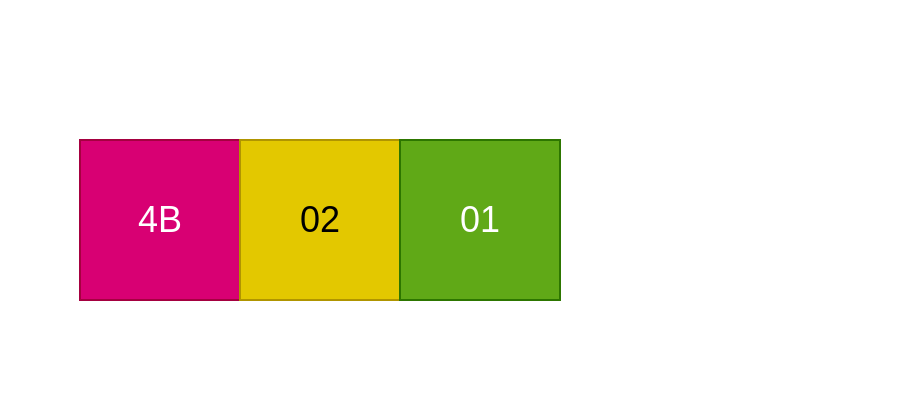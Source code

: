 <mxfile>
    <diagram name="EXIT-IR to RUN-TEST-IDLE Command" id="nXBvxHpEUvH6NNFwJLne">
        <mxGraphModel dx="880" dy="553" grid="1" gridSize="10" guides="1" tooltips="1" connect="1" arrows="1" fold="1" page="1" pageScale="1" pageWidth="850" pageHeight="1100" math="0" shadow="0">
            <root>
                <mxCell id="MckouswNsiALWjevBBz5-0"/>
                <mxCell id="MckouswNsiALWjevBBz5-1" parent="MckouswNsiALWjevBBz5-0"/>
                <mxCell id="MckouswNsiALWjevBBz5-2" value="&lt;font style=&quot;font-size: 18px&quot;&gt;4B&lt;/font&gt;" style="rounded=0;whiteSpace=wrap;html=1;fillColor=#d80073;fontColor=#ffffff;strokeColor=#A50040;" vertex="1" parent="MckouswNsiALWjevBBz5-1">
                    <mxGeometry x="40" y="70" width="80" height="80" as="geometry"/>
                </mxCell>
                <mxCell id="MckouswNsiALWjevBBz5-3" value="&lt;font style=&quot;font-size: 18px&quot;&gt;02&lt;/font&gt;" style="rounded=0;whiteSpace=wrap;html=1;fillColor=#e3c800;fontColor=#000000;strokeColor=#B09500;" vertex="1" parent="MckouswNsiALWjevBBz5-1">
                    <mxGeometry x="120" y="70" width="80" height="80" as="geometry"/>
                </mxCell>
                <mxCell id="MckouswNsiALWjevBBz5-4" value="&lt;font style=&quot;font-size: 18px&quot;&gt;Cmd&lt;/font&gt;" style="text;html=1;strokeColor=none;fillColor=none;align=center;verticalAlign=middle;whiteSpace=wrap;rounded=0;fontColor=#FFFFFF;" vertex="1" parent="MckouswNsiALWjevBBz5-1">
                    <mxGeometry x="40" y="155" width="80" height="40" as="geometry"/>
                </mxCell>
                <mxCell id="MckouswNsiALWjevBBz5-5" value="&lt;font style=&quot;font-size: 18px&quot;&gt;Length&lt;br&gt;(bits)&lt;/font&gt;" style="text;html=1;strokeColor=none;fillColor=none;align=center;verticalAlign=middle;whiteSpace=wrap;rounded=0;fontColor=#FFFFFF;" vertex="1" parent="MckouswNsiALWjevBBz5-1">
                    <mxGeometry x="90" y="160" width="140" height="30" as="geometry"/>
                </mxCell>
                <mxCell id="MckouswNsiALWjevBBz5-6" value="&lt;font style=&quot;font-size: 18px&quot;&gt;01&lt;/font&gt;" style="rounded=0;whiteSpace=wrap;html=1;fillColor=#60a917;fontColor=#ffffff;strokeColor=#2D7600;" vertex="1" parent="MckouswNsiALWjevBBz5-1">
                    <mxGeometry x="200" y="70" width="80" height="80" as="geometry"/>
                </mxCell>
                <mxCell id="MckouswNsiALWjevBBz5-7" value="&lt;b&gt;&lt;font style=&quot;font-size: 22px&quot;&gt;Clock Data to TMS Pin (LSB first, No Read)&lt;/font&gt;&lt;/b&gt;" style="text;html=1;strokeColor=none;fillColor=none;align=left;verticalAlign=middle;whiteSpace=wrap;rounded=0;fontSize=18;fontColor=#FFFFFF;" vertex="1" parent="MckouswNsiALWjevBBz5-1">
                    <mxGeometry width="450" height="70" as="geometry"/>
                </mxCell>
                <mxCell id="MckouswNsiALWjevBBz5-8" value="&lt;span style=&quot;font-size: 18px&quot;&gt;Data&lt;br&gt;(to TMS)&lt;br&gt;&lt;/span&gt;" style="text;html=1;strokeColor=none;fillColor=none;align=center;verticalAlign=middle;whiteSpace=wrap;rounded=0;fontColor=#FFFFFF;" vertex="1" parent="MckouswNsiALWjevBBz5-1">
                    <mxGeometry x="200" y="160" width="80" height="30" as="geometry"/>
                </mxCell>
            </root>
        </mxGraphModel>
    </diagram>
    <diagram id="aVZfZbSF4y_E_lTRmamO" name="JTAG Daisy Chain">
        <mxGraphModel dx="748" dy="470" grid="1" gridSize="10" guides="1" tooltips="1" connect="1" arrows="1" fold="1" page="1" pageScale="1" pageWidth="850" pageHeight="1100" math="0" shadow="0">
            <root>
                <mxCell id="0"/>
                <mxCell id="1" parent="0"/>
                <mxCell id="MK5vr49ICCGfiTwoqeV6-1" value="&lt;span style=&quot;font-size: 22px;&quot;&gt;&lt;b&gt;Time T0&lt;/b&gt;&lt;/span&gt;" style="text;html=1;strokeColor=none;fillColor=none;align=left;verticalAlign=middle;whiteSpace=wrap;rounded=0;fontSize=18;fontColor=#FFFFFF;" parent="1" vertex="1">
                    <mxGeometry x="95" y="20" width="450" height="70" as="geometry"/>
                </mxCell>
                <mxCell id="NQSN5txB_GqRC8pSG8kW-1" value="&lt;font style=&quot;font-size: 18px&quot;&gt;0&lt;/font&gt;" style="rounded=0;whiteSpace=wrap;html=1;fillColor=#d80073;fontColor=#ffffff;strokeColor=#A50040;" parent="1" vertex="1">
                    <mxGeometry x="200" y="80" width="80" height="80" as="geometry"/>
                </mxCell>
                <mxCell id="NQSN5txB_GqRC8pSG8kW-2" value="&lt;font style=&quot;font-size: 18px&quot;&gt;0&lt;/font&gt;" style="rounded=0;whiteSpace=wrap;html=1;fillColor=#d80073;fontColor=#ffffff;strokeColor=#A50040;" parent="1" vertex="1">
                    <mxGeometry x="280" y="80" width="80" height="80" as="geometry"/>
                </mxCell>
                <mxCell id="NQSN5txB_GqRC8pSG8kW-3" value="&lt;font style=&quot;font-size: 18px&quot;&gt;0&lt;/font&gt;" style="rounded=0;whiteSpace=wrap;html=1;fillColor=#d80073;fontColor=#ffffff;strokeColor=#A50040;" parent="1" vertex="1">
                    <mxGeometry x="360" y="80" width="80" height="80" as="geometry"/>
                </mxCell>
                <mxCell id="NQSN5txB_GqRC8pSG8kW-4" value="&lt;font style=&quot;font-size: 18px&quot;&gt;0&lt;/font&gt;" style="rounded=0;whiteSpace=wrap;html=1;fillColor=#d80073;fontColor=#ffffff;strokeColor=#A50040;" parent="1" vertex="1">
                    <mxGeometry x="440" y="80" width="80" height="80" as="geometry"/>
                </mxCell>
                <mxCell id="MK5vr49ICCGfiTwoqeV6-5" style="edgeStyle=none;html=1;exitX=1;exitY=0.5;exitDx=0;exitDy=0;entryX=0;entryY=0.5;entryDx=0;entryDy=0;fontColor=#FFFFFF;strokeColor=#FFFFFF;" parent="1" source="NQSN5txB_GqRC8pSG8kW-5" target="NQSN5txB_GqRC8pSG8kW-6" edge="1">
                    <mxGeometry relative="1" as="geometry"/>
                </mxCell>
                <mxCell id="NQSN5txB_GqRC8pSG8kW-5" value="&lt;font style=&quot;font-size: 18px&quot;&gt;1&lt;/font&gt;" style="rounded=0;whiteSpace=wrap;html=1;fillColor=#d80073;fontColor=#ffffff;strokeColor=#A50040;" parent="1" vertex="1">
                    <mxGeometry x="520" y="80" width="80" height="80" as="geometry"/>
                </mxCell>
                <mxCell id="NQSN5txB_GqRC8pSG8kW-6" value="&lt;font style=&quot;font-size: 18px&quot;&gt;0&lt;/font&gt;" style="rounded=0;whiteSpace=wrap;html=1;fillColor=#60a917;fontColor=#ffffff;strokeColor=#2D7600;" parent="1" vertex="1">
                    <mxGeometry x="680" y="80" width="80" height="80" as="geometry"/>
                </mxCell>
                <mxCell id="NQSN5txB_GqRC8pSG8kW-7" value="&lt;font style=&quot;font-size: 18px&quot;&gt;0&lt;/font&gt;" style="rounded=0;whiteSpace=wrap;html=1;fillColor=#60a917;fontColor=#ffffff;strokeColor=#2D7600;" parent="1" vertex="1">
                    <mxGeometry x="760" y="80" width="80" height="80" as="geometry"/>
                </mxCell>
                <mxCell id="NQSN5txB_GqRC8pSG8kW-8" value="&lt;font style=&quot;font-size: 18px&quot;&gt;0&lt;/font&gt;" style="rounded=0;whiteSpace=wrap;html=1;fillColor=#60a917;fontColor=#ffffff;strokeColor=#2D7600;" parent="1" vertex="1">
                    <mxGeometry x="840" y="80" width="80" height="80" as="geometry"/>
                </mxCell>
                <mxCell id="NQSN5txB_GqRC8pSG8kW-10" value="&lt;font style=&quot;font-size: 18px&quot;&gt;0&lt;/font&gt;" style="rounded=0;whiteSpace=wrap;html=1;fillColor=#60a917;fontColor=#ffffff;strokeColor=#2D7600;" parent="1" vertex="1">
                    <mxGeometry x="920" y="80" width="80" height="80" as="geometry"/>
                </mxCell>
                <mxCell id="NQSN5txB_GqRC8pSG8kW-11" value="&lt;font style=&quot;font-size: 18px&quot;&gt;1&lt;/font&gt;" style="rounded=0;whiteSpace=wrap;html=1;fillColor=#60a917;fontColor=#ffffff;strokeColor=#2D7600;" parent="1" vertex="1">
                    <mxGeometry x="1000" y="80" width="80" height="80" as="geometry"/>
                </mxCell>
                <mxCell id="FJ9I6y6eGZePLmKggvOR-1" value="&lt;font style=&quot;font-size: 18px&quot;&gt;Debug Transport Module (DTM) TAP IR&lt;/font&gt;" style="text;html=1;strokeColor=none;fillColor=none;align=left;verticalAlign=middle;whiteSpace=wrap;rounded=0;fontColor=#FFFFFF;" parent="1" vertex="1">
                    <mxGeometry x="690" y="50" width="320" height="30" as="geometry"/>
                </mxCell>
                <mxCell id="FJ9I6y6eGZePLmKggvOR-2" value="&lt;font style=&quot;font-size: 18px&quot;&gt;Boundary Scan TAP IR&lt;/font&gt;" style="text;html=1;strokeColor=none;fillColor=none;align=left;verticalAlign=middle;whiteSpace=wrap;rounded=0;fontColor=#FFFFFF;" parent="1" vertex="1">
                    <mxGeometry x="210" y="50" width="320" height="30" as="geometry"/>
                </mxCell>
                <mxCell id="MK5vr49ICCGfiTwoqeV6-3" style="edgeStyle=none;html=1;fontColor=#FFFFFF;strokeColor=#FFFFFF;" parent="1" source="MK5vr49ICCGfiTwoqeV6-2" target="NQSN5txB_GqRC8pSG8kW-1" edge="1">
                    <mxGeometry relative="1" as="geometry"/>
                </mxCell>
                <mxCell id="MK5vr49ICCGfiTwoqeV6-2" value="&lt;font style=&quot;font-size: 18px&quot;&gt;1&lt;/font&gt;" style="text;html=1;strokeColor=none;fillColor=none;align=center;verticalAlign=middle;whiteSpace=wrap;rounded=0;fontColor=#FFFFFF;" parent="1" vertex="1">
                    <mxGeometry x="110" y="102.5" width="50" height="35" as="geometry"/>
                </mxCell>
                <mxCell id="MK5vr49ICCGfiTwoqeV6-6" style="edgeStyle=none;html=1;exitX=1;exitY=0.5;exitDx=0;exitDy=0;fontColor=#FFFFFF;strokeColor=#FFFFFF;" parent="1" edge="1">
                    <mxGeometry relative="1" as="geometry">
                        <mxPoint x="1080" y="119.17" as="sourcePoint"/>
                        <mxPoint x="1120" y="119" as="targetPoint"/>
                    </mxGeometry>
                </mxCell>
                <mxCell id="MK5vr49ICCGfiTwoqeV6-7" value="&lt;font style=&quot;font-size: 18px&quot;&gt;1&lt;/font&gt;" style="rounded=0;whiteSpace=wrap;html=1;fillColor=#d80073;fontColor=#ffffff;strokeColor=#A50040;" parent="1" vertex="1">
                    <mxGeometry x="200" y="220" width="80" height="80" as="geometry"/>
                </mxCell>
                <mxCell id="MK5vr49ICCGfiTwoqeV6-8" value="&lt;font style=&quot;font-size: 18px&quot;&gt;0&lt;/font&gt;" style="rounded=0;whiteSpace=wrap;html=1;fillColor=#d80073;fontColor=#ffffff;strokeColor=#A50040;" parent="1" vertex="1">
                    <mxGeometry x="280" y="220" width="80" height="80" as="geometry"/>
                </mxCell>
                <mxCell id="MK5vr49ICCGfiTwoqeV6-9" value="&lt;font style=&quot;font-size: 18px&quot;&gt;0&lt;/font&gt;" style="rounded=0;whiteSpace=wrap;html=1;fillColor=#d80073;fontColor=#ffffff;strokeColor=#A50040;" parent="1" vertex="1">
                    <mxGeometry x="360" y="220" width="80" height="80" as="geometry"/>
                </mxCell>
                <mxCell id="MK5vr49ICCGfiTwoqeV6-10" value="&lt;font style=&quot;font-size: 18px&quot;&gt;0&lt;/font&gt;" style="rounded=0;whiteSpace=wrap;html=1;fillColor=#d80073;fontColor=#ffffff;strokeColor=#A50040;" parent="1" vertex="1">
                    <mxGeometry x="440" y="220" width="80" height="80" as="geometry"/>
                </mxCell>
                <mxCell id="MK5vr49ICCGfiTwoqeV6-11" style="edgeStyle=none;html=1;exitX=1;exitY=0.5;exitDx=0;exitDy=0;entryX=0;entryY=0.5;entryDx=0;entryDy=0;fontColor=#FFFFFF;strokeColor=#FFFFFF;" parent="1" source="MK5vr49ICCGfiTwoqeV6-12" target="MK5vr49ICCGfiTwoqeV6-13" edge="1">
                    <mxGeometry relative="1" as="geometry"/>
                </mxCell>
                <mxCell id="MK5vr49ICCGfiTwoqeV6-12" value="&lt;font style=&quot;font-size: 18px&quot;&gt;0&lt;/font&gt;" style="rounded=0;whiteSpace=wrap;html=1;fillColor=#d80073;fontColor=#ffffff;strokeColor=#A50040;" parent="1" vertex="1">
                    <mxGeometry x="520" y="220" width="80" height="80" as="geometry"/>
                </mxCell>
                <mxCell id="MK5vr49ICCGfiTwoqeV6-13" value="&lt;font style=&quot;font-size: 18px&quot;&gt;1&lt;/font&gt;" style="rounded=0;whiteSpace=wrap;html=1;fillColor=#60a917;fontColor=#ffffff;strokeColor=#2D7600;" parent="1" vertex="1">
                    <mxGeometry x="680" y="220" width="80" height="80" as="geometry"/>
                </mxCell>
                <mxCell id="MK5vr49ICCGfiTwoqeV6-14" value="&lt;font style=&quot;font-size: 18px&quot;&gt;0&lt;/font&gt;" style="rounded=0;whiteSpace=wrap;html=1;fillColor=#60a917;fontColor=#ffffff;strokeColor=#2D7600;" parent="1" vertex="1">
                    <mxGeometry x="760" y="220" width="80" height="80" as="geometry"/>
                </mxCell>
                <mxCell id="MK5vr49ICCGfiTwoqeV6-15" value="&lt;font style=&quot;font-size: 18px&quot;&gt;0&lt;/font&gt;" style="rounded=0;whiteSpace=wrap;html=1;fillColor=#60a917;fontColor=#ffffff;strokeColor=#2D7600;" parent="1" vertex="1">
                    <mxGeometry x="840" y="220" width="80" height="80" as="geometry"/>
                </mxCell>
                <mxCell id="MK5vr49ICCGfiTwoqeV6-16" value="&lt;font style=&quot;font-size: 18px&quot;&gt;0&lt;/font&gt;" style="rounded=0;whiteSpace=wrap;html=1;fillColor=#60a917;fontColor=#ffffff;strokeColor=#2D7600;" parent="1" vertex="1">
                    <mxGeometry x="920" y="220" width="80" height="80" as="geometry"/>
                </mxCell>
                <mxCell id="MK5vr49ICCGfiTwoqeV6-17" value="&lt;font style=&quot;font-size: 18px&quot;&gt;0&lt;/font&gt;" style="rounded=0;whiteSpace=wrap;html=1;fillColor=#60a917;fontColor=#ffffff;strokeColor=#2D7600;" parent="1" vertex="1">
                    <mxGeometry x="1000" y="220" width="80" height="80" as="geometry"/>
                </mxCell>
                <mxCell id="MK5vr49ICCGfiTwoqeV6-20" value="&lt;span style=&quot;font-size: 22px;&quot;&gt;&lt;b&gt;Time T1&lt;/b&gt;&lt;/span&gt;" style="text;html=1;strokeColor=none;fillColor=none;align=left;verticalAlign=middle;whiteSpace=wrap;rounded=0;fontSize=18;fontColor=#FFFFFF;" parent="1" vertex="1">
                    <mxGeometry x="95" y="160" width="450" height="70" as="geometry"/>
                </mxCell>
                <mxCell id="MK5vr49ICCGfiTwoqeV6-21" style="edgeStyle=none;html=1;fontColor=#FFFFFF;strokeColor=#FFFFFF;" parent="1" target="MK5vr49ICCGfiTwoqeV6-7" edge="1">
                    <mxGeometry relative="1" as="geometry">
                        <mxPoint x="160" y="260" as="sourcePoint"/>
                    </mxGeometry>
                </mxCell>
                <mxCell id="MK5vr49ICCGfiTwoqeV6-23" style="edgeStyle=none;html=1;exitX=1;exitY=0.5;exitDx=0;exitDy=0;fontColor=#FFFFFF;strokeColor=#FFFFFF;" parent="1" edge="1">
                    <mxGeometry relative="1" as="geometry">
                        <mxPoint x="1080" y="259.17" as="sourcePoint"/>
                        <mxPoint x="1120" y="259" as="targetPoint"/>
                    </mxGeometry>
                </mxCell>
                <mxCell id="MK5vr49ICCGfiTwoqeV6-24" value="&lt;font style=&quot;font-size: 18px&quot;&gt;1&lt;/font&gt;" style="text;html=1;strokeColor=none;fillColor=none;align=center;verticalAlign=middle;whiteSpace=wrap;rounded=0;fontColor=#FFFFFF;" parent="1" vertex="1">
                    <mxGeometry x="1120" y="242.5" width="50" height="35" as="geometry"/>
                </mxCell>
            </root>
        </mxGraphModel>
    </diagram>
    <diagram name="RUN-TEST-IDLE to SHIFT-IR TMS Command" id="Je0R1iopkX4cWwfn8G1H">
        <mxGraphModel dx="748" dy="470" grid="1" gridSize="10" guides="1" tooltips="1" connect="1" arrows="1" fold="1" page="1" pageScale="1" pageWidth="850" pageHeight="1100" math="0" shadow="0">
            <root>
                <mxCell id="gb1-X291aacRGUeHc7Kq-0"/>
                <mxCell id="gb1-X291aacRGUeHc7Kq-1" parent="gb1-X291aacRGUeHc7Kq-0"/>
                <mxCell id="gb1-X291aacRGUeHc7Kq-15" value="&lt;font style=&quot;font-size: 18px&quot;&gt;4B&lt;/font&gt;" style="rounded=0;whiteSpace=wrap;html=1;fillColor=#d80073;fontColor=#ffffff;strokeColor=#A50040;" parent="gb1-X291aacRGUeHc7Kq-1" vertex="1">
                    <mxGeometry x="40" y="70" width="80" height="80" as="geometry"/>
                </mxCell>
                <mxCell id="gb1-X291aacRGUeHc7Kq-16" value="&lt;font style=&quot;font-size: 18px&quot;&gt;04&lt;/font&gt;" style="rounded=0;whiteSpace=wrap;html=1;fillColor=#e3c800;fontColor=#000000;strokeColor=#B09500;" parent="gb1-X291aacRGUeHc7Kq-1" vertex="1">
                    <mxGeometry x="120" y="70" width="80" height="80" as="geometry"/>
                </mxCell>
                <mxCell id="gb1-X291aacRGUeHc7Kq-17" value="&lt;font style=&quot;font-size: 18px&quot;&gt;Cmd&lt;/font&gt;" style="text;html=1;strokeColor=none;fillColor=none;align=center;verticalAlign=middle;whiteSpace=wrap;rounded=0;fontColor=#FFFFFF;" parent="gb1-X291aacRGUeHc7Kq-1" vertex="1">
                    <mxGeometry x="40" y="155" width="80" height="40" as="geometry"/>
                </mxCell>
                <mxCell id="gb1-X291aacRGUeHc7Kq-18" value="&lt;font style=&quot;font-size: 18px&quot;&gt;Length&lt;br&gt;(bits)&lt;/font&gt;" style="text;html=1;strokeColor=none;fillColor=none;align=center;verticalAlign=middle;whiteSpace=wrap;rounded=0;fontColor=#FFFFFF;" parent="gb1-X291aacRGUeHc7Kq-1" vertex="1">
                    <mxGeometry x="90" y="160" width="140" height="30" as="geometry"/>
                </mxCell>
                <mxCell id="gb1-X291aacRGUeHc7Kq-19" value="&lt;font style=&quot;font-size: 18px&quot;&gt;03&lt;/font&gt;" style="rounded=0;whiteSpace=wrap;html=1;fillColor=#60a917;fontColor=#ffffff;strokeColor=#2D7600;" parent="gb1-X291aacRGUeHc7Kq-1" vertex="1">
                    <mxGeometry x="200" y="70" width="80" height="80" as="geometry"/>
                </mxCell>
                <mxCell id="gb1-X291aacRGUeHc7Kq-21" value="&lt;b&gt;&lt;font style=&quot;font-size: 22px&quot;&gt;Clock Data to TMS Pin (LSB first, No Read)&lt;/font&gt;&lt;/b&gt;" style="text;html=1;strokeColor=none;fillColor=none;align=left;verticalAlign=middle;whiteSpace=wrap;rounded=0;fontSize=18;fontColor=#FFFFFF;" parent="gb1-X291aacRGUeHc7Kq-1" vertex="1">
                    <mxGeometry width="450" height="70" as="geometry"/>
                </mxCell>
                <mxCell id="gb1-X291aacRGUeHc7Kq-25" value="&lt;span style=&quot;font-size: 18px&quot;&gt;Data&lt;br&gt;(to TMS)&lt;br&gt;&lt;/span&gt;" style="text;html=1;strokeColor=none;fillColor=none;align=center;verticalAlign=middle;whiteSpace=wrap;rounded=0;fontColor=#FFFFFF;" parent="gb1-X291aacRGUeHc7Kq-1" vertex="1">
                    <mxGeometry x="200" y="160" width="80" height="30" as="geometry"/>
                </mxCell>
            </root>
        </mxGraphModel>
    </diagram>
    <diagram id="Je22LKHHut53o5FSSt6w" name="All commands">
        <mxGraphModel dx="748" dy="470" grid="1" gridSize="10" guides="1" tooltips="1" connect="1" arrows="1" fold="1" page="1" pageScale="1" pageWidth="850" pageHeight="1100" math="0" shadow="0">
            <root>
                <mxCell id="Hnii4bAzNyIdr37TuidX-0"/>
                <mxCell id="Hnii4bAzNyIdr37TuidX-1" parent="Hnii4bAzNyIdr37TuidX-0"/>
                <mxCell id="Hnii4bAzNyIdr37TuidX-2" value="&lt;font style=&quot;font-size: 18px&quot;&gt;39&lt;/font&gt;" style="rounded=0;whiteSpace=wrap;html=1;fillColor=#d80073;fontColor=#ffffff;strokeColor=#A50040;" parent="Hnii4bAzNyIdr37TuidX-1" vertex="1">
                    <mxGeometry x="40" y="70" width="80" height="80" as="geometry"/>
                </mxCell>
                <mxCell id="Hnii4bAzNyIdr37TuidX-3" value="&lt;font style=&quot;font-size: 18px&quot;&gt;06&lt;/font&gt;" style="rounded=0;whiteSpace=wrap;html=1;fillColor=#e3c800;fontColor=#000000;strokeColor=#B09500;" parent="Hnii4bAzNyIdr37TuidX-1" vertex="1">
                    <mxGeometry x="120" y="70" width="80" height="80" as="geometry"/>
                </mxCell>
                <mxCell id="Hnii4bAzNyIdr37TuidX-13" value="&lt;font style=&quot;font-size: 18px&quot;&gt;Cmd&lt;/font&gt;" style="text;html=1;strokeColor=none;fillColor=none;align=center;verticalAlign=middle;whiteSpace=wrap;rounded=0;fontColor=#FFFFFF;" parent="Hnii4bAzNyIdr37TuidX-1" vertex="1">
                    <mxGeometry x="40" y="145" width="80" height="40" as="geometry"/>
                </mxCell>
                <mxCell id="Hnii4bAzNyIdr37TuidX-14" value="&lt;font style=&quot;font-size: 18px&quot;&gt;Length (bytes)&lt;/font&gt;" style="text;html=1;strokeColor=none;fillColor=none;align=center;verticalAlign=middle;whiteSpace=wrap;rounded=0;fontColor=#FFFFFF;" parent="Hnii4bAzNyIdr37TuidX-1" vertex="1">
                    <mxGeometry x="130" y="150" width="140" height="30" as="geometry"/>
                </mxCell>
                <mxCell id="Hnii4bAzNyIdr37TuidX-16" value="&lt;font style=&quot;font-size: 18px&quot;&gt;00&lt;/font&gt;" style="rounded=0;whiteSpace=wrap;html=1;fillColor=#e3c800;fontColor=#000000;strokeColor=#B09500;" parent="Hnii4bAzNyIdr37TuidX-1" vertex="1">
                    <mxGeometry x="200" y="70" width="80" height="80" as="geometry"/>
                </mxCell>
                <mxCell id="Hnii4bAzNyIdr37TuidX-18" value="&lt;font style=&quot;font-size: 18px&quot;&gt;FF&lt;/font&gt;" style="rounded=0;whiteSpace=wrap;html=1;fillColor=#60a917;fontColor=#ffffff;strokeColor=#2D7600;" parent="Hnii4bAzNyIdr37TuidX-1" vertex="1">
                    <mxGeometry x="280" y="70" width="80" height="80" as="geometry"/>
                </mxCell>
                <mxCell id="Hnii4bAzNyIdr37TuidX-19" value="&lt;font style=&quot;font-size: 18px&quot;&gt;FF&lt;/font&gt;" style="rounded=0;whiteSpace=wrap;html=1;fillColor=#60a917;fontColor=#ffffff;strokeColor=#2D7600;" parent="Hnii4bAzNyIdr37TuidX-1" vertex="1">
                    <mxGeometry x="760" y="70" width="80" height="80" as="geometry"/>
                </mxCell>
                <mxCell id="Hnii4bAzNyIdr37TuidX-20" value="&lt;font style=&quot;font-size: 18px&quot;&gt;FF&lt;/font&gt;" style="rounded=0;whiteSpace=wrap;html=1;fillColor=#60a917;fontColor=#ffffff;strokeColor=#2D7600;" parent="Hnii4bAzNyIdr37TuidX-1" vertex="1">
                    <mxGeometry x="680" y="70" width="80" height="80" as="geometry"/>
                </mxCell>
                <mxCell id="Hnii4bAzNyIdr37TuidX-21" value="&lt;font style=&quot;font-size: 18px&quot;&gt;FF&lt;/font&gt;" style="rounded=0;whiteSpace=wrap;html=1;fillColor=#60a917;fontColor=#ffffff;strokeColor=#2D7600;" parent="Hnii4bAzNyIdr37TuidX-1" vertex="1">
                    <mxGeometry x="600" y="70" width="80" height="80" as="geometry"/>
                </mxCell>
                <mxCell id="Hnii4bAzNyIdr37TuidX-22" value="&lt;font style=&quot;font-size: 18px&quot;&gt;FF&lt;/font&gt;" style="rounded=0;whiteSpace=wrap;html=1;fillColor=#60a917;fontColor=#ffffff;strokeColor=#2D7600;" parent="Hnii4bAzNyIdr37TuidX-1" vertex="1">
                    <mxGeometry x="520" y="70" width="80" height="80" as="geometry"/>
                </mxCell>
                <mxCell id="Hnii4bAzNyIdr37TuidX-23" value="&lt;font style=&quot;font-size: 18px&quot;&gt;FF&lt;/font&gt;" style="rounded=0;whiteSpace=wrap;html=1;fillColor=#60a917;fontColor=#ffffff;strokeColor=#2D7600;" parent="Hnii4bAzNyIdr37TuidX-1" vertex="1">
                    <mxGeometry x="440" y="70" width="80" height="80" as="geometry"/>
                </mxCell>
                <mxCell id="Hnii4bAzNyIdr37TuidX-24" value="&lt;font style=&quot;font-size: 18px&quot;&gt;FF&lt;/font&gt;" style="rounded=0;whiteSpace=wrap;html=1;fillColor=#60a917;fontColor=#ffffff;strokeColor=#2D7600;" parent="Hnii4bAzNyIdr37TuidX-1" vertex="1">
                    <mxGeometry x="360" y="70" width="80" height="80" as="geometry"/>
                </mxCell>
                <mxCell id="Hnii4bAzNyIdr37TuidX-26" value="&lt;span style=&quot;font-size: 18px&quot;&gt;Data (to TDI)&lt;/span&gt;" style="text;html=1;strokeColor=none;fillColor=none;align=center;verticalAlign=middle;whiteSpace=wrap;rounded=0;fontColor=#FFFFFF;" parent="Hnii4bAzNyIdr37TuidX-1" vertex="1">
                    <mxGeometry x="465" y="155" width="190" height="30" as="geometry"/>
                </mxCell>
                <mxCell id="Hnii4bAzNyIdr37TuidX-28" value="&lt;font style=&quot;font-size: 18px&quot;&gt;4B&lt;/font&gt;" style="rounded=0;whiteSpace=wrap;html=1;fillColor=#d80073;fontColor=#ffffff;strokeColor=#A50040;" parent="Hnii4bAzNyIdr37TuidX-1" vertex="1">
                    <mxGeometry x="40" y="270" width="80" height="80" as="geometry"/>
                </mxCell>
                <mxCell id="Hnii4bAzNyIdr37TuidX-29" value="&lt;font style=&quot;font-size: 18px&quot;&gt;04&lt;/font&gt;" style="rounded=0;whiteSpace=wrap;html=1;fillColor=#e3c800;fontColor=#000000;strokeColor=#B09500;" parent="Hnii4bAzNyIdr37TuidX-1" vertex="1">
                    <mxGeometry x="120" y="270" width="80" height="80" as="geometry"/>
                </mxCell>
                <mxCell id="Hnii4bAzNyIdr37TuidX-30" value="&lt;font style=&quot;font-size: 18px&quot;&gt;Cmd&lt;/font&gt;" style="text;html=1;strokeColor=none;fillColor=none;align=center;verticalAlign=middle;whiteSpace=wrap;rounded=0;fontColor=#FFFFFF;" parent="Hnii4bAzNyIdr37TuidX-1" vertex="1">
                    <mxGeometry x="40" y="355" width="80" height="40" as="geometry"/>
                </mxCell>
                <mxCell id="Hnii4bAzNyIdr37TuidX-31" value="&lt;font style=&quot;font-size: 18px&quot;&gt;Length&lt;br&gt;(bits)&lt;/font&gt;" style="text;html=1;strokeColor=none;fillColor=none;align=center;verticalAlign=middle;whiteSpace=wrap;rounded=0;fontColor=#FFFFFF;" parent="Hnii4bAzNyIdr37TuidX-1" vertex="1">
                    <mxGeometry x="90" y="360" width="140" height="30" as="geometry"/>
                </mxCell>
                <mxCell id="Hnii4bAzNyIdr37TuidX-33" value="&lt;font style=&quot;font-size: 18px&quot;&gt;03&lt;/font&gt;" style="rounded=0;whiteSpace=wrap;html=1;fillColor=#60a917;fontColor=#ffffff;strokeColor=#2D7600;" parent="Hnii4bAzNyIdr37TuidX-1" vertex="1">
                    <mxGeometry x="200" y="270" width="80" height="80" as="geometry"/>
                </mxCell>
                <mxCell id="Hnii4bAzNyIdr37TuidX-41" value="&lt;b&gt;&lt;font style=&quot;font-size: 22px&quot;&gt;Clock Data Bytes In and Out (LSB first)&lt;/font&gt;&lt;/b&gt;" style="text;html=1;strokeColor=none;fillColor=none;align=left;verticalAlign=middle;whiteSpace=wrap;rounded=0;fontSize=18;fontColor=#FFFFFF;" parent="Hnii4bAzNyIdr37TuidX-1" vertex="1">
                    <mxGeometry width="450" height="70" as="geometry"/>
                </mxCell>
                <mxCell id="Hnii4bAzNyIdr37TuidX-42" value="&lt;b&gt;&lt;font style=&quot;font-size: 22px&quot;&gt;Clock Data to TMS Pin (LSB first, No Read)&lt;/font&gt;&lt;/b&gt;" style="text;html=1;strokeColor=none;fillColor=none;align=left;verticalAlign=middle;whiteSpace=wrap;rounded=0;fontSize=18;fontColor=#FFFFFF;" parent="Hnii4bAzNyIdr37TuidX-1" vertex="1">
                    <mxGeometry y="200" width="450" height="70" as="geometry"/>
                </mxCell>
                <mxCell id="Hnii4bAzNyIdr37TuidX-43" value="&lt;font style=&quot;font-size: 18px&quot;&gt;85&lt;/font&gt;" style="rounded=0;whiteSpace=wrap;html=1;fillColor=#d80073;fontColor=#ffffff;strokeColor=#A50040;" parent="Hnii4bAzNyIdr37TuidX-1" vertex="1">
                    <mxGeometry x="560" y="270" width="80" height="80" as="geometry"/>
                </mxCell>
                <mxCell id="Hnii4bAzNyIdr37TuidX-45" value="&lt;font style=&quot;font-size: 18px&quot;&gt;Cmd&lt;/font&gt;" style="text;html=1;strokeColor=none;fillColor=none;align=center;verticalAlign=middle;whiteSpace=wrap;rounded=0;fontColor=#FFFFFF;" parent="Hnii4bAzNyIdr37TuidX-1" vertex="1">
                    <mxGeometry x="560" y="345" width="80" height="40" as="geometry"/>
                </mxCell>
                <mxCell id="Hnii4bAzNyIdr37TuidX-49" value="&lt;b&gt;&lt;font style=&quot;font-size: 22px&quot;&gt;Disable Loopback&lt;/font&gt;&lt;/b&gt;" style="text;html=1;strokeColor=none;fillColor=none;align=left;verticalAlign=middle;whiteSpace=wrap;rounded=0;fontSize=18;fontColor=#FFFFFF;" parent="Hnii4bAzNyIdr37TuidX-1" vertex="1">
                    <mxGeometry x="520" y="200" width="380" height="70" as="geometry"/>
                </mxCell>
                <mxCell id="Hnii4bAzNyIdr37TuidX-50" value="&lt;span style=&quot;font-size: 18px&quot;&gt;Data&lt;br&gt;(to TMS)&lt;br&gt;&lt;/span&gt;" style="text;html=1;strokeColor=none;fillColor=none;align=center;verticalAlign=middle;whiteSpace=wrap;rounded=0;fontColor=#FFFFFF;" parent="Hnii4bAzNyIdr37TuidX-1" vertex="1">
                    <mxGeometry x="200" y="360" width="80" height="30" as="geometry"/>
                </mxCell>
                <mxCell id="0bpTYqhyuHgkCNPsyEJo-1" value="" style="rounded=0;whiteSpace=wrap;html=1;fillColor=#d80073;fontColor=#ffffff;strokeColor=#A50040;" parent="Hnii4bAzNyIdr37TuidX-1" vertex="1">
                    <mxGeometry x="730" y="345" width="10" height="10" as="geometry"/>
                </mxCell>
                <mxCell id="0bpTYqhyuHgkCNPsyEJo-3" value="Command" style="text;html=1;strokeColor=none;fillColor=none;align=left;verticalAlign=middle;whiteSpace=wrap;rounded=0;fontColor=#FFFFFF;" parent="Hnii4bAzNyIdr37TuidX-1" vertex="1">
                    <mxGeometry x="750" y="340" width="60" height="20" as="geometry"/>
                </mxCell>
                <mxCell id="0bpTYqhyuHgkCNPsyEJo-4" value="" style="rounded=0;whiteSpace=wrap;html=1;fillColor=#e3c800;fontColor=#000000;strokeColor=#B09500;" parent="Hnii4bAzNyIdr37TuidX-1" vertex="1">
                    <mxGeometry x="730" y="365" width="10" height="10" as="geometry"/>
                </mxCell>
                <mxCell id="0bpTYqhyuHgkCNPsyEJo-5" value="Length" style="text;html=1;strokeColor=none;fillColor=none;align=left;verticalAlign=middle;whiteSpace=wrap;rounded=0;fontColor=#FFFFFF;" parent="Hnii4bAzNyIdr37TuidX-1" vertex="1">
                    <mxGeometry x="750" y="360" width="60" height="20" as="geometry"/>
                </mxCell>
                <mxCell id="0bpTYqhyuHgkCNPsyEJo-6" value="" style="rounded=0;whiteSpace=wrap;html=1;fillColor=#60a917;fontColor=#ffffff;strokeColor=#2D7600;" parent="Hnii4bAzNyIdr37TuidX-1" vertex="1">
                    <mxGeometry x="730" y="385" width="10" height="10" as="geometry"/>
                </mxCell>
                <mxCell id="0bpTYqhyuHgkCNPsyEJo-7" value="Data" style="text;html=1;strokeColor=none;fillColor=none;align=left;verticalAlign=middle;whiteSpace=wrap;rounded=0;fontColor=#FFFFFF;" parent="Hnii4bAzNyIdr37TuidX-1" vertex="1">
                    <mxGeometry x="750" y="380" width="60" height="20" as="geometry"/>
                </mxCell>
                <mxCell id="0bpTYqhyuHgkCNPsyEJo-8" value="&lt;b&gt;Key:&lt;/b&gt;" style="text;html=1;strokeColor=none;fillColor=none;align=left;verticalAlign=middle;whiteSpace=wrap;rounded=0;fontColor=#FFFFFF;" parent="Hnii4bAzNyIdr37TuidX-1" vertex="1">
                    <mxGeometry x="720" y="320" width="60" height="20" as="geometry"/>
                </mxCell>
                <mxCell id="0bpTYqhyuHgkCNPsyEJo-9" value="All values are hex" style="text;html=1;strokeColor=none;fillColor=none;align=left;verticalAlign=middle;whiteSpace=wrap;rounded=0;fontColor=#FFFFFF;" parent="Hnii4bAzNyIdr37TuidX-1" vertex="1">
                    <mxGeometry x="720" y="400" width="120" height="20" as="geometry"/>
                </mxCell>
            </root>
        </mxGraphModel>
    </diagram>
    <diagram id="DzTSX3YiG9NEGuemT79S" name="Debug Setup">
        <mxGraphModel dx="748" dy="470" grid="1" gridSize="10" guides="1" tooltips="1" connect="1" arrows="1" fold="1" page="1" pageScale="1" pageWidth="850" pageHeight="1100" math="0" shadow="0">
            <root>
                <mxCell id="0"/>
                <mxCell id="1" parent="0"/>
                <mxCell id="9" value="Bits via USB" style="edgeStyle=none;html=1;entryX=1;entryY=0.5;entryDx=0;entryDy=0;fillColor=none;fontColor=#FFFFFF;labelBackgroundColor=none;strokeColor=#FFFFFF;fontSize=14;strokeWidth=2;" parent="1" source="3" target="2" edge="1">
                    <mxGeometry y="-10" relative="1" as="geometry">
                        <mxPoint as="offset"/>
                    </mxGeometry>
                </mxCell>
                <mxCell id="5" style="edgeStyle=none;html=1;entryX=0;entryY=0.5;entryDx=0;entryDy=0;strokeColor=#FFFFFF;strokeWidth=2;fontColor=#FFFFFF;labelBackgroundColor=none;" parent="1" source="2" target="3" edge="1">
                    <mxGeometry relative="1" as="geometry"/>
                </mxCell>
                <mxCell id="7" value="" style="html=1;strokeColor=#000000;strokeWidth=2;" parent="1" source="3" target="4" edge="1">
                    <mxGeometry relative="1" as="geometry"/>
                </mxCell>
                <mxCell id="11" value="JTAG/SWD" style="edgeStyle=none;html=1;entryX=1;entryY=0.5;entryDx=0;entryDy=0;fillColor=none;fontColor=#FFFFFF;labelBackgroundColor=none;strokeColor=#FFFFFF;fontSize=15;" parent="1" source="4" target="3" edge="1">
                    <mxGeometry y="-10" relative="1" as="geometry">
                        <mxPoint as="offset"/>
                    </mxGeometry>
                </mxCell>
                <mxCell id="2" value="&lt;font style=&quot;font-size: 14px&quot;&gt;Dev PC&lt;/font&gt;" style="whiteSpace=wrap;html=1;aspect=fixed;fillColor=#d80073;fontColor=#ffffff;strokeColor=#A50040;" parent="1" vertex="1">
                    <mxGeometry x="40" y="40" width="120" height="120" as="geometry"/>
                </mxCell>
                <mxCell id="6" style="edgeStyle=none;html=1;entryX=0;entryY=0.5;entryDx=0;entryDy=0;strokeWidth=2;strokeColor=#FFFFFF;labelBackgroundColor=none;" parent="1" source="3" target="4" edge="1">
                    <mxGeometry relative="1" as="geometry"/>
                </mxCell>
                <mxCell id="3" value="&lt;font style=&quot;font-size: 14px&quot;&gt;Debug&lt;br&gt;Probe&lt;/font&gt;" style="whiteSpace=wrap;html=1;aspect=fixed;fillColor=#fa6800;fontColor=#000000;strokeColor=#C73500;" parent="1" vertex="1">
                    <mxGeometry x="280" y="40" width="120" height="120" as="geometry"/>
                </mxCell>
                <mxCell id="4" value="&lt;font style=&quot;font-size: 14px&quot;&gt;Target&lt;br&gt;Device&lt;/font&gt;" style="whiteSpace=wrap;html=1;aspect=fixed;fillColor=#e51400;fontColor=#ffffff;strokeColor=#B20000;" parent="1" vertex="1">
                    <mxGeometry x="520" y="40" width="120" height="120" as="geometry"/>
                </mxCell>
                <mxCell id="10" value="&lt;font style=&quot;font-size: 14px;&quot;&gt;Running probe-rs, OpenOCD, etc.&lt;/font&gt;" style="text;html=1;fillColor=none;align=center;verticalAlign=middle;whiteSpace=wrap;rounded=0;labelBackgroundColor=none;fontColor=#FFFFFF;fontSize=14;" parent="1" vertex="1">
                    <mxGeometry x="12.5" y="170" width="175" height="40" as="geometry"/>
                </mxCell>
                <mxCell id="12" value="&lt;font style=&quot;font-size: 14px&quot;&gt;JLink, STLink, FTDI, etc.&lt;/font&gt;" style="text;html=1;align=center;verticalAlign=middle;whiteSpace=wrap;rounded=0;fillColor=none;fontColor=#FFFFFF;" parent="1" vertex="1">
                    <mxGeometry x="260" y="170" width="160" height="30" as="geometry"/>
                </mxCell>
                <mxCell id="13" value="&lt;font style=&quot;font-size: 14px;&quot;&gt;ARM, RISC-V, etc.&lt;/font&gt;" style="text;html=1;strokeColor=none;fillColor=none;align=center;verticalAlign=middle;whiteSpace=wrap;rounded=0;fontColor=#FFFFFF;fontSize=14;" parent="1" vertex="1">
                    <mxGeometry x="507.5" y="170" width="145" height="30" as="geometry"/>
                </mxCell>
            </root>
        </mxGraphModel>
    </diagram>
</mxfile>